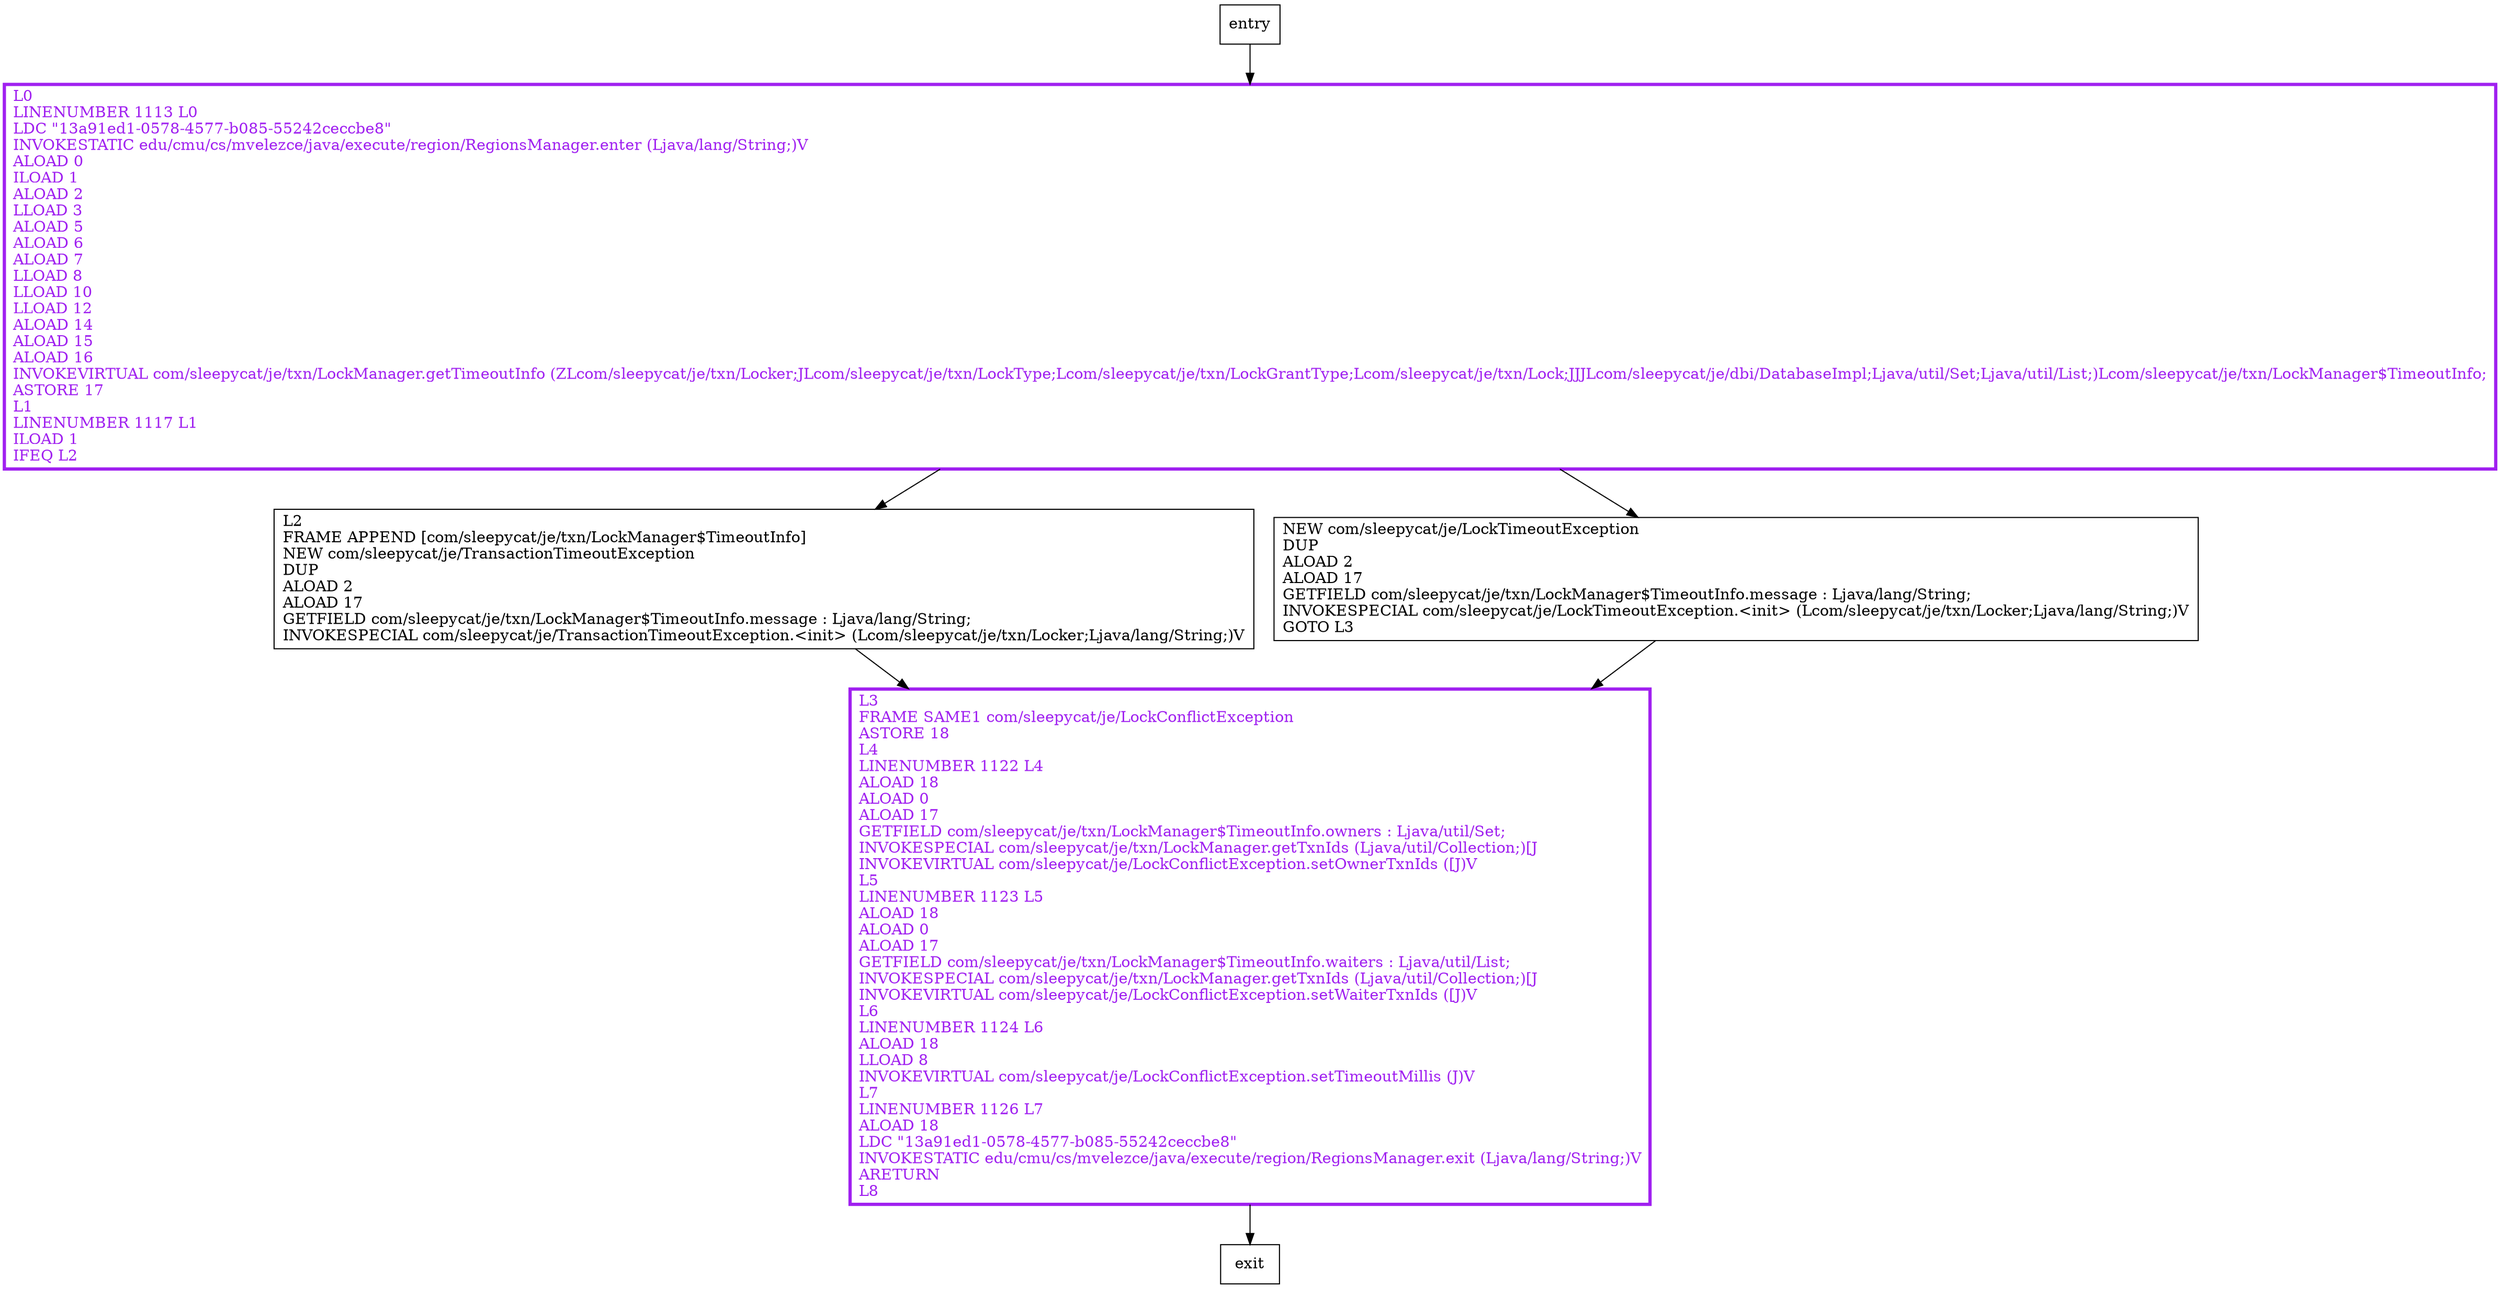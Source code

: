digraph makeTimeoutException {
node [shape=record];
885032490 [label="L3\lFRAME SAME1 com/sleepycat/je/LockConflictException\lASTORE 18\lL4\lLINENUMBER 1122 L4\lALOAD 18\lALOAD 0\lALOAD 17\lGETFIELD com/sleepycat/je/txn/LockManager$TimeoutInfo.owners : Ljava/util/Set;\lINVOKESPECIAL com/sleepycat/je/txn/LockManager.getTxnIds (Ljava/util/Collection;)[J\lINVOKEVIRTUAL com/sleepycat/je/LockConflictException.setOwnerTxnIds ([J)V\lL5\lLINENUMBER 1123 L5\lALOAD 18\lALOAD 0\lALOAD 17\lGETFIELD com/sleepycat/je/txn/LockManager$TimeoutInfo.waiters : Ljava/util/List;\lINVOKESPECIAL com/sleepycat/je/txn/LockManager.getTxnIds (Ljava/util/Collection;)[J\lINVOKEVIRTUAL com/sleepycat/je/LockConflictException.setWaiterTxnIds ([J)V\lL6\lLINENUMBER 1124 L6\lALOAD 18\lLLOAD 8\lINVOKEVIRTUAL com/sleepycat/je/LockConflictException.setTimeoutMillis (J)V\lL7\lLINENUMBER 1126 L7\lALOAD 18\lLDC \"13a91ed1-0578-4577-b085-55242ceccbe8\"\lINVOKESTATIC edu/cmu/cs/mvelezce/java/execute/region/RegionsManager.exit (Ljava/lang/String;)V\lARETURN\lL8\l"];
1343903443 [label="L0\lLINENUMBER 1113 L0\lLDC \"13a91ed1-0578-4577-b085-55242ceccbe8\"\lINVOKESTATIC edu/cmu/cs/mvelezce/java/execute/region/RegionsManager.enter (Ljava/lang/String;)V\lALOAD 0\lILOAD 1\lALOAD 2\lLLOAD 3\lALOAD 5\lALOAD 6\lALOAD 7\lLLOAD 8\lLLOAD 10\lLLOAD 12\lALOAD 14\lALOAD 15\lALOAD 16\lINVOKEVIRTUAL com/sleepycat/je/txn/LockManager.getTimeoutInfo (ZLcom/sleepycat/je/txn/Locker;JLcom/sleepycat/je/txn/LockType;Lcom/sleepycat/je/txn/LockGrantType;Lcom/sleepycat/je/txn/Lock;JJJLcom/sleepycat/je/dbi/DatabaseImpl;Ljava/util/Set;Ljava/util/List;)Lcom/sleepycat/je/txn/LockManager$TimeoutInfo;\lASTORE 17\lL1\lLINENUMBER 1117 L1\lILOAD 1\lIFEQ L2\l"];
846005614 [label="L2\lFRAME APPEND [com/sleepycat/je/txn/LockManager$TimeoutInfo]\lNEW com/sleepycat/je/TransactionTimeoutException\lDUP\lALOAD 2\lALOAD 17\lGETFIELD com/sleepycat/je/txn/LockManager$TimeoutInfo.message : Ljava/lang/String;\lINVOKESPECIAL com/sleepycat/je/TransactionTimeoutException.\<init\> (Lcom/sleepycat/je/txn/Locker;Ljava/lang/String;)V\l"];
1874701319 [label="NEW com/sleepycat/je/LockTimeoutException\lDUP\lALOAD 2\lALOAD 17\lGETFIELD com/sleepycat/je/txn/LockManager$TimeoutInfo.message : Ljava/lang/String;\lINVOKESPECIAL com/sleepycat/je/LockTimeoutException.\<init\> (Lcom/sleepycat/je/txn/Locker;Ljava/lang/String;)V\lGOTO L3\l"];
entry;
exit;
entry -> 1343903443
885032490 -> exit
1343903443 -> 846005614
1343903443 -> 1874701319
846005614 -> 885032490
1874701319 -> 885032490
885032490[fontcolor="purple", penwidth=3, color="purple"];
1343903443[fontcolor="purple", penwidth=3, color="purple"];
}
